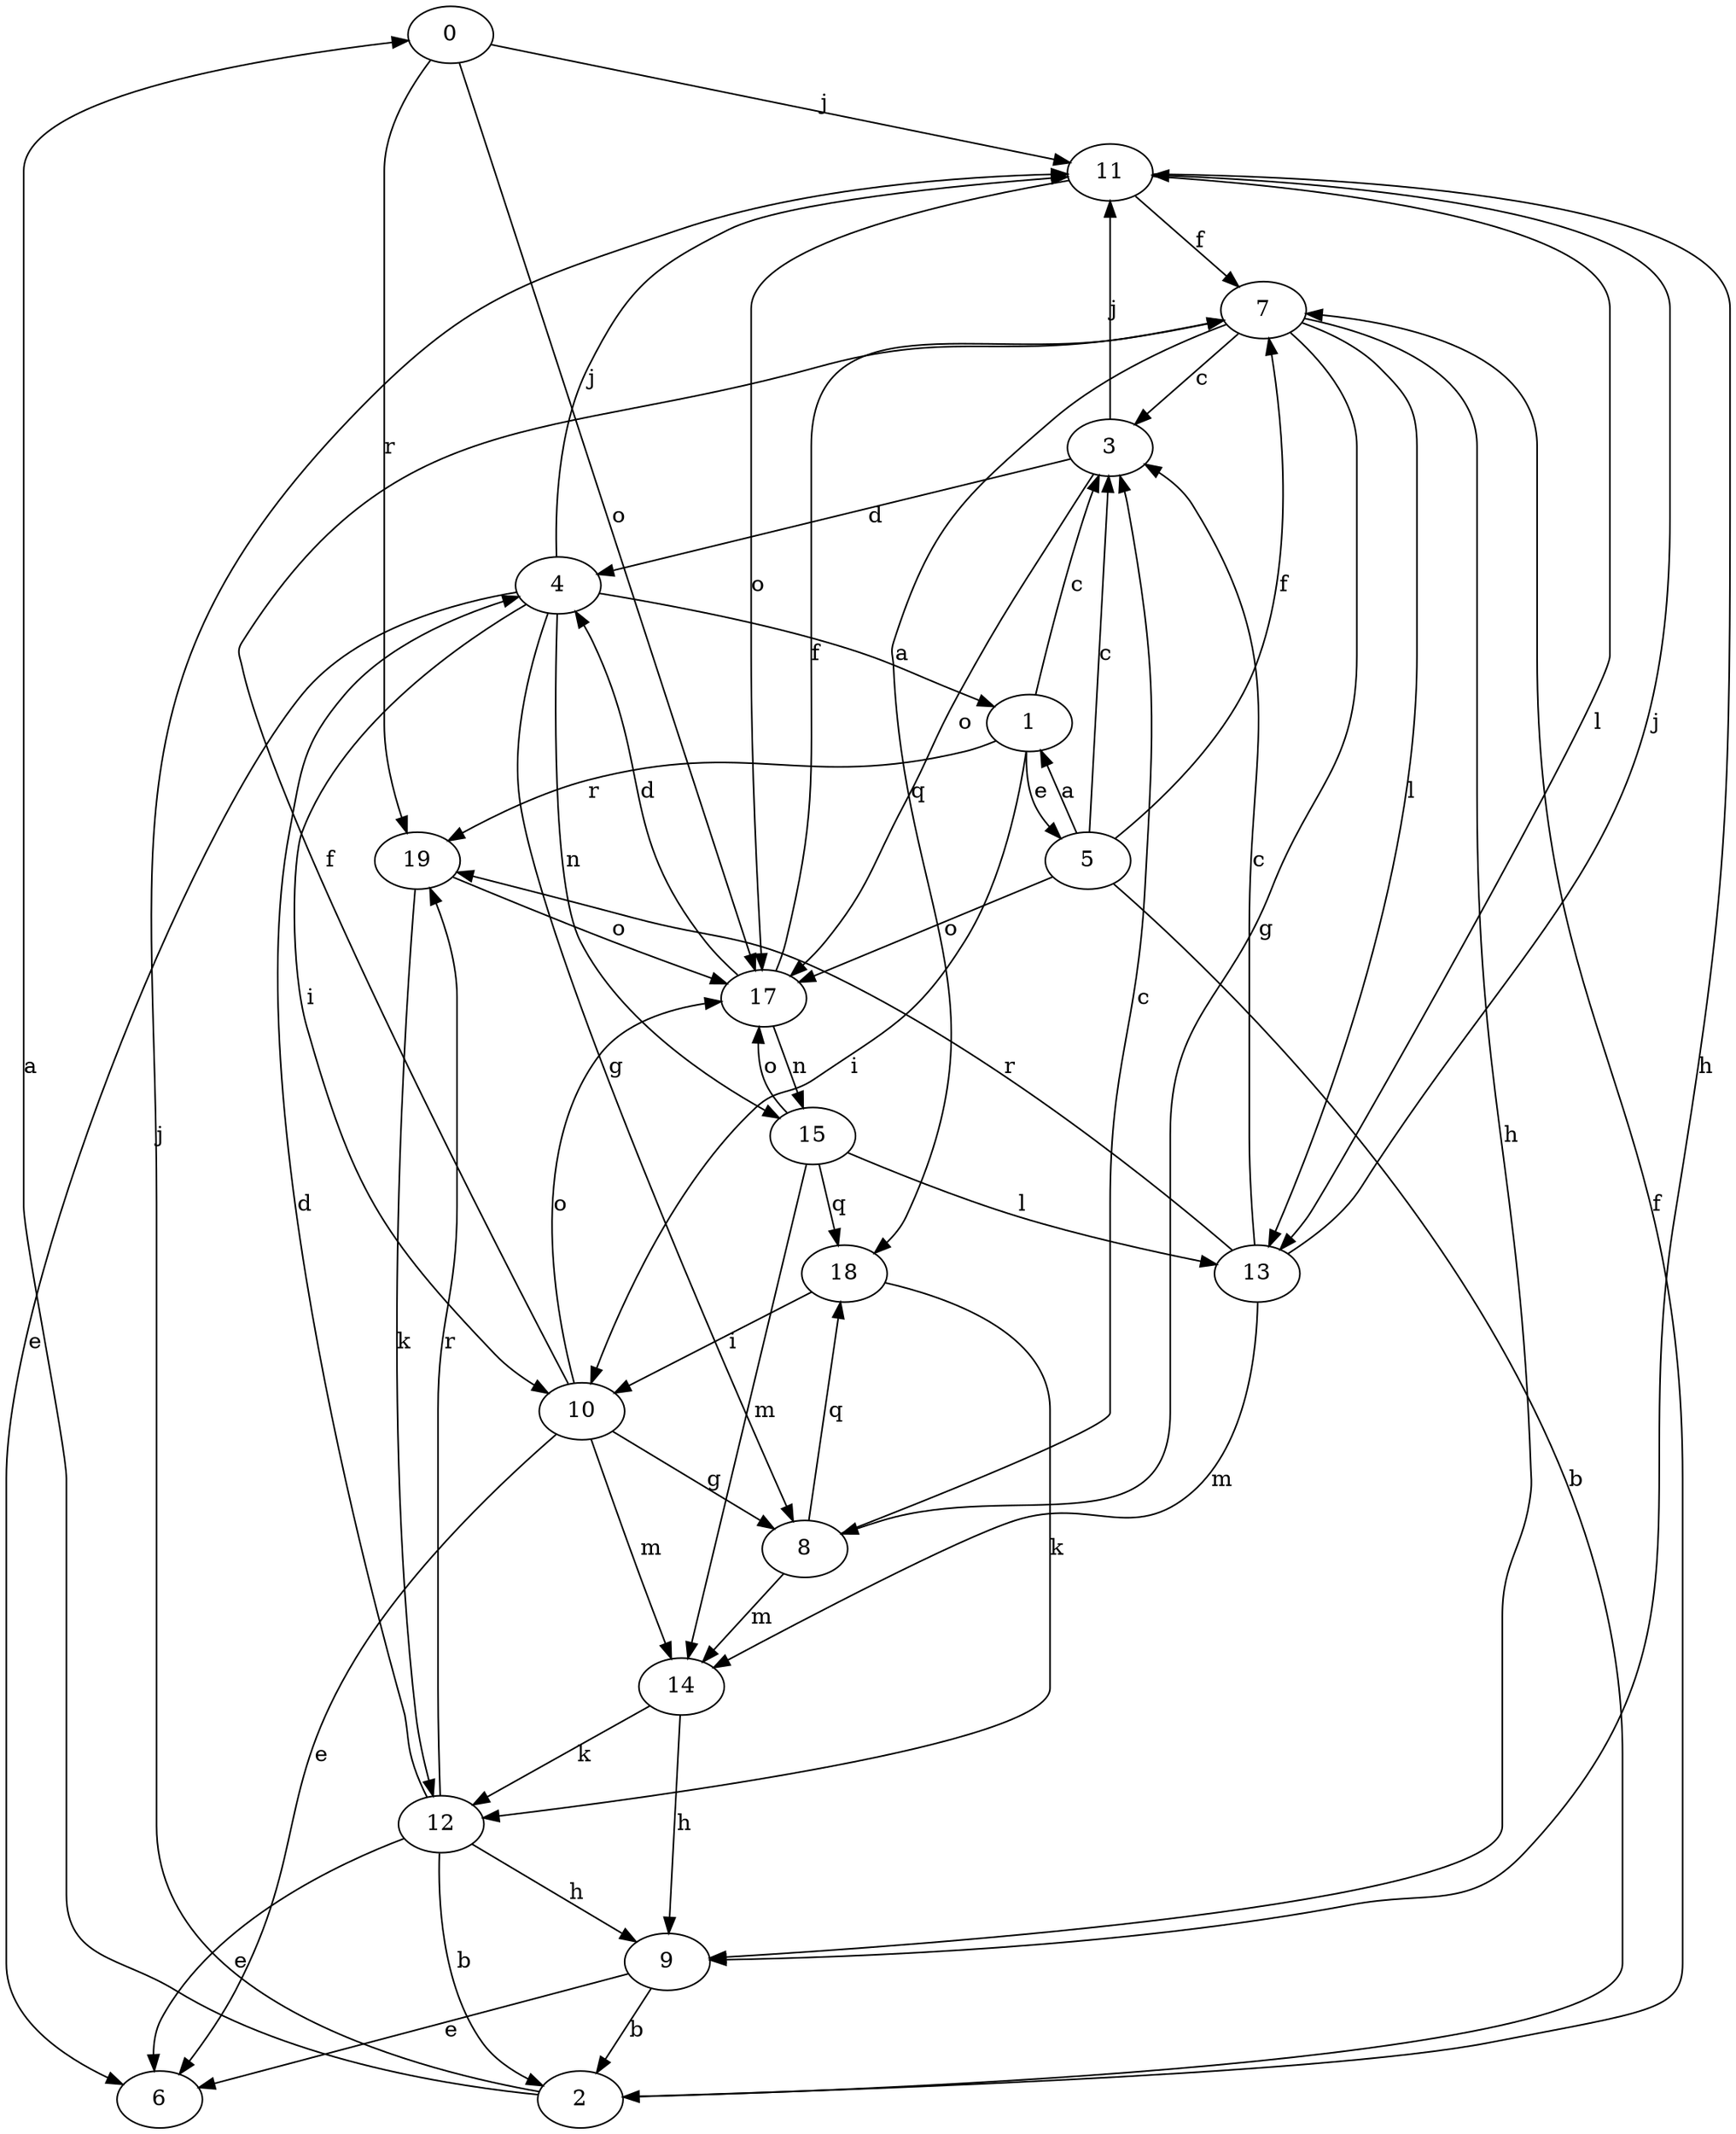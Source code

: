 strict digraph  {
0;
1;
2;
3;
4;
5;
6;
7;
8;
9;
10;
11;
12;
13;
14;
15;
17;
18;
19;
0 -> 11  [label=j];
0 -> 17  [label=o];
0 -> 19  [label=r];
1 -> 3  [label=c];
1 -> 5  [label=e];
1 -> 10  [label=i];
1 -> 19  [label=r];
2 -> 0  [label=a];
2 -> 7  [label=f];
2 -> 11  [label=j];
3 -> 4  [label=d];
3 -> 11  [label=j];
3 -> 17  [label=o];
4 -> 1  [label=a];
4 -> 6  [label=e];
4 -> 8  [label=g];
4 -> 10  [label=i];
4 -> 11  [label=j];
4 -> 15  [label=n];
5 -> 1  [label=a];
5 -> 2  [label=b];
5 -> 3  [label=c];
5 -> 7  [label=f];
5 -> 17  [label=o];
7 -> 3  [label=c];
7 -> 8  [label=g];
7 -> 9  [label=h];
7 -> 13  [label=l];
7 -> 18  [label=q];
8 -> 3  [label=c];
8 -> 14  [label=m];
8 -> 18  [label=q];
9 -> 2  [label=b];
9 -> 6  [label=e];
10 -> 6  [label=e];
10 -> 7  [label=f];
10 -> 8  [label=g];
10 -> 14  [label=m];
10 -> 17  [label=o];
11 -> 7  [label=f];
11 -> 9  [label=h];
11 -> 13  [label=l];
11 -> 17  [label=o];
12 -> 2  [label=b];
12 -> 4  [label=d];
12 -> 6  [label=e];
12 -> 9  [label=h];
12 -> 19  [label=r];
13 -> 3  [label=c];
13 -> 11  [label=j];
13 -> 14  [label=m];
13 -> 19  [label=r];
14 -> 9  [label=h];
14 -> 12  [label=k];
15 -> 13  [label=l];
15 -> 14  [label=m];
15 -> 17  [label=o];
15 -> 18  [label=q];
17 -> 4  [label=d];
17 -> 7  [label=f];
17 -> 15  [label=n];
18 -> 10  [label=i];
18 -> 12  [label=k];
19 -> 12  [label=k];
19 -> 17  [label=o];
}
